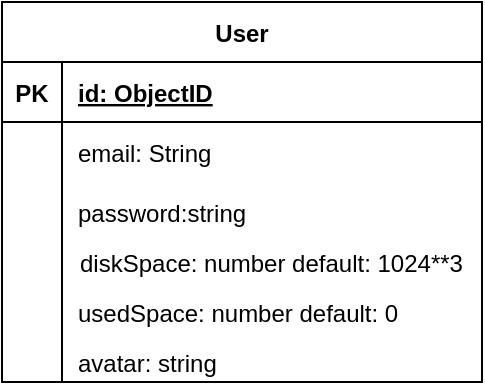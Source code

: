 <mxfile version="20.7.4" type="github"><diagram id="hSITtdInBlTcY35IRBQG" name="Страница 1"><mxGraphModel dx="2012" dy="661" grid="1" gridSize="10" guides="1" tooltips="1" connect="1" arrows="1" fold="1" page="1" pageScale="1" pageWidth="827" pageHeight="1169" math="0" shadow="0"><root><mxCell id="0"/><mxCell id="1" parent="0"/><mxCell id="Zv_yhvhRhlpRv8bn68DM-44" value="User" style="shape=table;startSize=30;container=1;collapsible=1;childLayout=tableLayout;fixedRows=1;rowLines=0;fontStyle=1;align=center;resizeLast=1;" vertex="1" parent="1"><mxGeometry x="-530" y="360" width="240" height="190" as="geometry"/></mxCell><mxCell id="Zv_yhvhRhlpRv8bn68DM-45" value="" style="shape=tableRow;horizontal=0;startSize=0;swimlaneHead=0;swimlaneBody=0;fillColor=none;collapsible=0;dropTarget=0;points=[[0,0.5],[1,0.5]];portConstraint=eastwest;top=0;left=0;right=0;bottom=1;" vertex="1" parent="Zv_yhvhRhlpRv8bn68DM-44"><mxGeometry y="30" width="240" height="30" as="geometry"/></mxCell><mxCell id="Zv_yhvhRhlpRv8bn68DM-46" value="PK" style="shape=partialRectangle;connectable=0;fillColor=none;top=0;left=0;bottom=0;right=0;fontStyle=1;overflow=hidden;" vertex="1" parent="Zv_yhvhRhlpRv8bn68DM-45"><mxGeometry width="30" height="30" as="geometry"><mxRectangle width="30" height="30" as="alternateBounds"/></mxGeometry></mxCell><mxCell id="Zv_yhvhRhlpRv8bn68DM-47" value="id: ObjectID" style="shape=partialRectangle;connectable=0;fillColor=none;top=0;left=0;bottom=0;right=0;align=left;spacingLeft=6;fontStyle=5;overflow=hidden;" vertex="1" parent="Zv_yhvhRhlpRv8bn68DM-45"><mxGeometry x="30" width="210" height="30" as="geometry"><mxRectangle width="210" height="30" as="alternateBounds"/></mxGeometry></mxCell><mxCell id="Zv_yhvhRhlpRv8bn68DM-48" value="" style="shape=tableRow;horizontal=0;startSize=0;swimlaneHead=0;swimlaneBody=0;fillColor=none;collapsible=0;dropTarget=0;points=[[0,0.5],[1,0.5]];portConstraint=eastwest;top=0;left=0;right=0;bottom=0;" vertex="1" parent="Zv_yhvhRhlpRv8bn68DM-44"><mxGeometry y="60" width="240" height="30" as="geometry"/></mxCell><mxCell id="Zv_yhvhRhlpRv8bn68DM-49" value="" style="shape=partialRectangle;connectable=0;fillColor=none;top=0;left=0;bottom=0;right=0;editable=1;overflow=hidden;" vertex="1" parent="Zv_yhvhRhlpRv8bn68DM-48"><mxGeometry width="30" height="30" as="geometry"><mxRectangle width="30" height="30" as="alternateBounds"/></mxGeometry></mxCell><mxCell id="Zv_yhvhRhlpRv8bn68DM-50" value="email: String" style="shape=partialRectangle;connectable=0;fillColor=none;top=0;left=0;bottom=0;right=0;align=left;spacingLeft=6;overflow=hidden;" vertex="1" parent="Zv_yhvhRhlpRv8bn68DM-48"><mxGeometry x="30" width="210" height="30" as="geometry"><mxRectangle width="210" height="30" as="alternateBounds"/></mxGeometry></mxCell><mxCell id="Zv_yhvhRhlpRv8bn68DM-51" value="" style="shape=tableRow;horizontal=0;startSize=0;swimlaneHead=0;swimlaneBody=0;fillColor=none;collapsible=0;dropTarget=0;points=[[0,0.5],[1,0.5]];portConstraint=eastwest;top=0;left=0;right=0;bottom=0;" vertex="1" parent="Zv_yhvhRhlpRv8bn68DM-44"><mxGeometry y="90" width="240" height="30" as="geometry"/></mxCell><mxCell id="Zv_yhvhRhlpRv8bn68DM-52" value="" style="shape=partialRectangle;connectable=0;fillColor=none;top=0;left=0;bottom=0;right=0;editable=1;overflow=hidden;" vertex="1" parent="Zv_yhvhRhlpRv8bn68DM-51"><mxGeometry width="30" height="30" as="geometry"><mxRectangle width="30" height="30" as="alternateBounds"/></mxGeometry></mxCell><mxCell id="Zv_yhvhRhlpRv8bn68DM-53" value="password:string" style="shape=partialRectangle;connectable=0;fillColor=none;top=0;left=0;bottom=0;right=0;align=left;spacingLeft=6;overflow=hidden;" vertex="1" parent="Zv_yhvhRhlpRv8bn68DM-51"><mxGeometry x="30" width="210" height="30" as="geometry"><mxRectangle width="210" height="30" as="alternateBounds"/></mxGeometry></mxCell><mxCell id="Zv_yhvhRhlpRv8bn68DM-54" value="" style="shape=tableRow;horizontal=0;startSize=0;swimlaneHead=0;swimlaneBody=0;fillColor=none;collapsible=0;dropTarget=0;points=[[0,0.5],[1,0.5]];portConstraint=eastwest;top=0;left=0;right=0;bottom=0;" vertex="1" parent="Zv_yhvhRhlpRv8bn68DM-44"><mxGeometry y="120" width="240" height="70" as="geometry"/></mxCell><mxCell id="Zv_yhvhRhlpRv8bn68DM-55" value="" style="shape=partialRectangle;connectable=0;fillColor=none;top=0;left=0;bottom=0;right=0;editable=1;overflow=hidden;" vertex="1" parent="Zv_yhvhRhlpRv8bn68DM-54"><mxGeometry width="30" height="70" as="geometry"><mxRectangle width="30" height="70" as="alternateBounds"/></mxGeometry></mxCell><mxCell id="Zv_yhvhRhlpRv8bn68DM-56" value="usedSpace: number default: 0 " style="shape=partialRectangle;connectable=0;fillColor=none;top=0;left=0;bottom=0;right=0;align=left;spacingLeft=6;overflow=hidden;" vertex="1" parent="Zv_yhvhRhlpRv8bn68DM-54"><mxGeometry x="30" width="210" height="70" as="geometry"><mxRectangle width="210" height="70" as="alternateBounds"/></mxGeometry></mxCell><mxCell id="Zv_yhvhRhlpRv8bn68DM-57" value="" style="shape=tableRow;horizontal=0;startSize=0;swimlaneHead=0;swimlaneBody=0;fillColor=none;collapsible=0;dropTarget=0;points=[[0,0.5],[1,0.5]];portConstraint=eastwest;top=0;left=0;right=0;bottom=0;" vertex="1" parent="1"><mxGeometry x="-530" y="500" width="180" height="20" as="geometry"/></mxCell><mxCell id="Zv_yhvhRhlpRv8bn68DM-58" value="" style="shape=partialRectangle;connectable=0;fillColor=none;top=0;left=0;bottom=0;right=0;editable=1;overflow=hidden;" vertex="1" parent="Zv_yhvhRhlpRv8bn68DM-57"><mxGeometry width="30" height="20" as="geometry"><mxRectangle width="30" height="20" as="alternateBounds"/></mxGeometry></mxCell><mxCell id="Zv_yhvhRhlpRv8bn68DM-60" value="avatar: string" style="shape=partialRectangle;connectable=0;fillColor=none;top=0;left=0;bottom=0;right=0;align=left;spacingLeft=6;overflow=hidden;" vertex="1" parent="1"><mxGeometry x="-500" y="530" width="150" height="20" as="geometry"><mxRectangle width="150" height="20" as="alternateBounds"/></mxGeometry></mxCell><mxCell id="Zv_yhvhRhlpRv8bn68DM-59" value="diskSpace: number default: 1024**3*10*" style="shape=partialRectangle;connectable=0;fillColor=none;top=0;left=0;bottom=0;right=0;align=left;spacingLeft=6;overflow=hidden;" vertex="1" parent="1"><mxGeometry x="-499" y="480" width="200" height="20" as="geometry"><mxRectangle width="150" height="20" as="alternateBounds"/></mxGeometry></mxCell></root></mxGraphModel></diagram></mxfile>